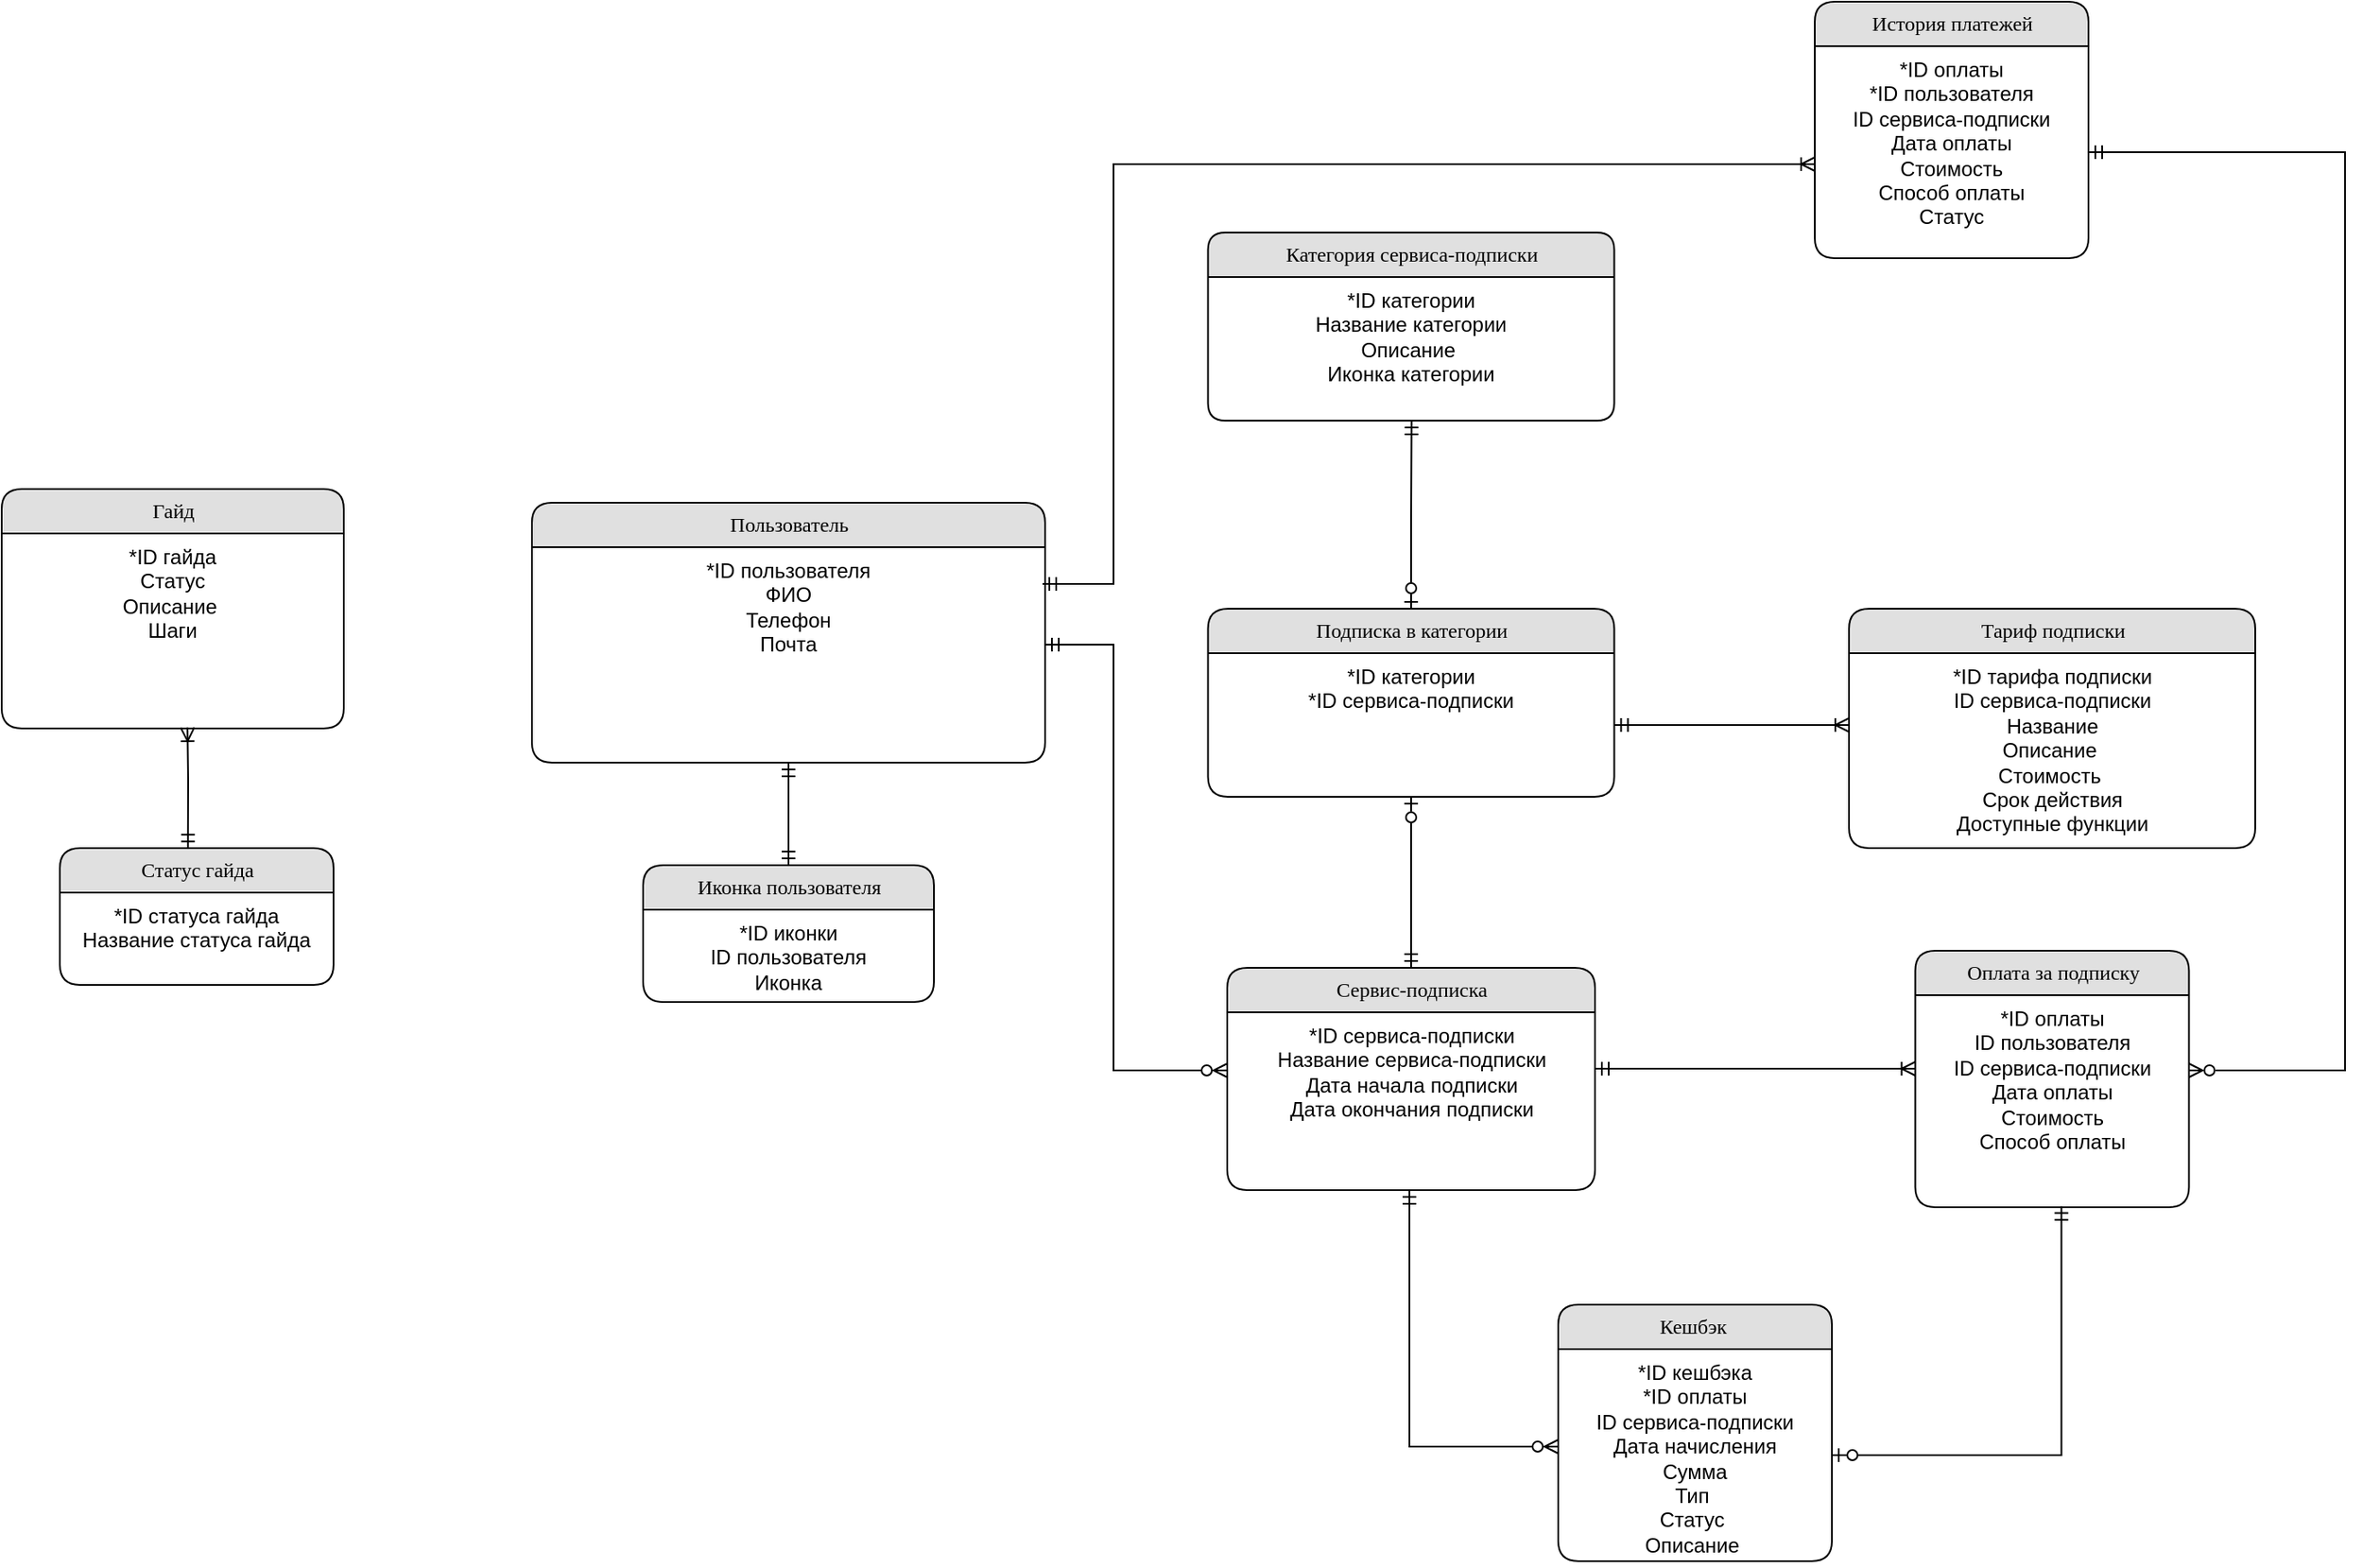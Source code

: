 <mxfile version="24.0.9" type="google">
  <diagram name="Page-1" id="52a04d89-c75d-2922-d76d-85b35f80e030">
    <mxGraphModel grid="1" page="1" gridSize="10" guides="1" tooltips="1" connect="1" arrows="1" fold="1" pageScale="1" pageWidth="1100" pageHeight="850" background="none" math="0" shadow="0">
      <root>
        <mxCell id="0" />
        <mxCell id="1" parent="0" />
        <mxCell id="IplcSYfX4HuObzcyPs9g-6" style="edgeStyle=orthogonalEdgeStyle;rounded=0;orthogonalLoop=1;jettySize=auto;html=1;endArrow=ERzeroToMany;endFill=0;startArrow=ERmandOne;startFill=0;" edge="1" parent="1" source="VMUjOcvSDwS60lh_P3KQ-3" target="VMUjOcvSDwS60lh_P3KQ-39">
          <mxGeometry relative="1" as="geometry">
            <Array as="points">
              <mxPoint x="-1470" y="651" />
              <mxPoint x="-1470" y="900" />
            </Array>
          </mxGeometry>
        </mxCell>
        <mxCell id="VMUjOcvSDwS60lh_P3KQ-2" value="Пользователь" style="swimlane;html=1;fontStyle=0;childLayout=stackLayout;horizontal=1;startSize=26;fillColor=#e0e0e0;horizontalStack=0;resizeParent=1;resizeLast=0;collapsible=1;marginBottom=0;swimlaneFillColor=#ffffff;align=center;rounded=1;shadow=0;comic=0;labelBackgroundColor=none;strokeWidth=1;fontFamily=Verdana;fontSize=12" vertex="1" parent="1">
          <mxGeometry x="-1810" y="568" width="300" height="152" as="geometry" />
        </mxCell>
        <mxCell id="VMUjOcvSDwS60lh_P3KQ-3" value="&lt;div&gt;&lt;span style=&quot;background-color: initial;&quot;&gt;*ID пользователя&lt;/span&gt;&lt;br&gt;&lt;/div&gt;&lt;div&gt;&lt;div&gt;&lt;div&gt;&lt;span style=&quot;background-color: initial;&quot;&gt;ФИО&lt;/span&gt;&lt;br&gt;&lt;/div&gt;&lt;div&gt;Телефон&lt;/div&gt;&lt;div&gt;&lt;/div&gt;Почта&lt;br&gt;&lt;/div&gt;&lt;div&gt;&lt;br&gt;&lt;/div&gt;&lt;/div&gt;" style="text;html=1;strokeColor=none;fillColor=none;spacingLeft=4;spacingRight=4;whiteSpace=wrap;overflow=hidden;rotatable=0;points=[[0,0.5],[1,0.5]];portConstraint=eastwest;align=center;" vertex="1" parent="VMUjOcvSDwS60lh_P3KQ-2">
          <mxGeometry y="26" width="300" height="114" as="geometry" />
        </mxCell>
        <mxCell id="UYUsmDu_dHbzzVYxeJM6-32" style="edgeStyle=orthogonalEdgeStyle;rounded=0;orthogonalLoop=1;jettySize=auto;html=1;entryX=0.5;entryY=0;entryDx=0;entryDy=0;endArrow=ERmandOne;endFill=0;startArrow=ERzeroToOne;startFill=0;exitX=0.5;exitY=1;exitDx=0;exitDy=0;" edge="1" parent="1" source="auot22H0DJ35VCvO6KB_-1" target="VMUjOcvSDwS60lh_P3KQ-38">
          <mxGeometry relative="1" as="geometry">
            <mxPoint x="-1283.5" y="774" as="targetPoint" />
            <mxPoint x="-1296" y="700" as="sourcePoint" />
            <Array as="points">
              <mxPoint x="-1296" y="740" />
            </Array>
          </mxGeometry>
        </mxCell>
        <mxCell id="VMUjOcvSDwS60lh_P3KQ-38" value="Сервис-подписка" style="swimlane;html=1;fontStyle=0;childLayout=stackLayout;horizontal=1;startSize=26;fillColor=#e0e0e0;horizontalStack=0;resizeParent=1;resizeLast=0;collapsible=1;marginBottom=0;swimlaneFillColor=#ffffff;align=center;rounded=1;shadow=0;comic=0;labelBackgroundColor=none;strokeWidth=1;fontFamily=Verdana;fontSize=12" vertex="1" parent="1">
          <mxGeometry x="-1403.5" y="840" width="215" height="130" as="geometry" />
        </mxCell>
        <mxCell id="VMUjOcvSDwS60lh_P3KQ-39" value="&lt;div&gt;*ID сервиса-подписки&lt;br&gt;&lt;/div&gt;&lt;div&gt;Название&amp;nbsp;&lt;span style=&quot;background-color: initial;&quot;&gt;сервиса-подписки&lt;/span&gt;&lt;/div&gt;&lt;div&gt;&lt;span style=&quot;background-color: initial;&quot;&gt;Дата начала подписки&lt;br&gt;Дата окончания подписки&lt;br&gt;&lt;/span&gt;&lt;/div&gt;" style="text;html=1;strokeColor=none;fillColor=none;spacingLeft=4;spacingRight=4;whiteSpace=wrap;overflow=hidden;rotatable=0;points=[[0,0.5],[1,0.5]];portConstraint=eastwest;align=center;" vertex="1" parent="VMUjOcvSDwS60lh_P3KQ-38">
          <mxGeometry y="26" width="215" height="104" as="geometry" />
        </mxCell>
        <mxCell id="UYUsmDu_dHbzzVYxeJM6-30" value="Категория сервиса-подписки" style="swimlane;html=1;fontStyle=0;childLayout=stackLayout;horizontal=1;startSize=26;fillColor=#e0e0e0;horizontalStack=0;resizeParent=1;resizeLast=0;collapsible=1;marginBottom=0;swimlaneFillColor=#ffffff;align=center;rounded=1;shadow=0;comic=0;labelBackgroundColor=none;strokeWidth=1;fontFamily=Verdana;fontSize=12;arcSize=13;" vertex="1" parent="1">
          <mxGeometry x="-1414.75" y="410" width="237.5" height="110" as="geometry" />
        </mxCell>
        <mxCell id="UYUsmDu_dHbzzVYxeJM6-31" value="&lt;div&gt;*ID категории&lt;br&gt;&lt;/div&gt;&lt;div&gt;Название категории&lt;br&gt;Описание&amp;nbsp;&lt;br&gt;Иконка категории&lt;/div&gt;" style="text;html=1;strokeColor=none;fillColor=none;spacingLeft=4;spacingRight=4;whiteSpace=wrap;overflow=hidden;rotatable=0;points=[[0,0.5],[1,0.5]];portConstraint=eastwest;align=center;" vertex="1" parent="UYUsmDu_dHbzzVYxeJM6-30">
          <mxGeometry y="26" width="237.5" height="84" as="geometry" />
        </mxCell>
        <mxCell id="IplcSYfX4HuObzcyPs9g-2" value="Оплата за подписку" style="swimlane;html=1;fontStyle=0;childLayout=stackLayout;horizontal=1;startSize=26;fillColor=#e0e0e0;horizontalStack=0;resizeParent=1;resizeLast=0;collapsible=1;marginBottom=0;swimlaneFillColor=#ffffff;align=center;rounded=1;shadow=0;comic=0;labelBackgroundColor=none;strokeWidth=1;fontFamily=Verdana;fontSize=12" vertex="1" parent="1">
          <mxGeometry x="-1001.25" y="830" width="160" height="150" as="geometry" />
        </mxCell>
        <mxCell id="IplcSYfX4HuObzcyPs9g-3" value="&lt;div&gt;*ID оплаты&lt;/div&gt;&lt;div&gt;ID пользователя&lt;br&gt;ID сервиса-подписки&lt;br&gt;&lt;/div&gt;&lt;div&gt;Дата оплаты&lt;br&gt;Стоимость&lt;/div&gt;&lt;div&gt;Способ оплаты&lt;br&gt;&lt;/div&gt;" style="text;html=1;strokeColor=none;fillColor=none;spacingLeft=4;spacingRight=4;whiteSpace=wrap;overflow=hidden;rotatable=0;points=[[0,0.5],[1,0.5]];portConstraint=eastwest;align=center;" vertex="1" parent="IplcSYfX4HuObzcyPs9g-2">
          <mxGeometry y="26" width="160" height="124" as="geometry" />
        </mxCell>
        <mxCell id="IplcSYfX4HuObzcyPs9g-44" style="edgeStyle=orthogonalEdgeStyle;rounded=0;orthogonalLoop=1;jettySize=auto;html=1;exitX=1;exitY=1;exitDx=0;exitDy=0;entryX=0;entryY=0.5;entryDx=0;entryDy=0;endArrow=ERzeroToOne;endFill=0;startArrow=ERmandOne;startFill=0;" edge="1" parent="1">
          <mxGeometry relative="1" as="geometry">
            <Array as="points">
              <mxPoint x="-20" y="-240" />
              <mxPoint x="-20" y="73" />
            </Array>
            <mxPoint x="580" y="73.0" as="targetPoint" />
          </mxGeometry>
        </mxCell>
        <mxCell id="UYUsmDu_dHbzzVYxeJM6-63" style="edgeStyle=orthogonalEdgeStyle;rounded=0;orthogonalLoop=1;jettySize=auto;html=1;endArrow=ERoneToMany;endFill=0;startArrow=ERmandOne;startFill=0;" edge="1" parent="1" target="IplcSYfX4HuObzcyPs9g-3">
          <mxGeometry relative="1" as="geometry">
            <mxPoint x="-1080" y="899" as="targetPoint" />
            <Array as="points">
              <mxPoint x="-1130" y="899" />
              <mxPoint x="-1130" y="899" />
            </Array>
            <mxPoint x="-1188.5" y="899" as="sourcePoint" />
          </mxGeometry>
        </mxCell>
        <mxCell id="7fU51wIvw3RtjEzGsphF-7" value="Гайд" style="swimlane;html=1;fontStyle=0;childLayout=stackLayout;horizontal=1;startSize=26;fillColor=#e0e0e0;horizontalStack=0;resizeParent=1;resizeLast=0;collapsible=1;marginBottom=0;swimlaneFillColor=#ffffff;align=center;rounded=1;shadow=0;comic=0;labelBackgroundColor=none;strokeWidth=1;fontFamily=Verdana;fontSize=12" vertex="1" parent="1">
          <mxGeometry x="-2120" y="560" width="200" height="140" as="geometry" />
        </mxCell>
        <mxCell id="7fU51wIvw3RtjEzGsphF-8" value="&lt;div&gt;*ID гайда&lt;/div&gt;&lt;div&gt;Статус&lt;/div&gt;&lt;div&gt;Описание&amp;nbsp;&lt;br&gt;Шаги&lt;/div&gt;" style="text;html=1;strokeColor=none;fillColor=none;spacingLeft=4;spacingRight=4;whiteSpace=wrap;overflow=hidden;rotatable=0;points=[[0,0.5],[1,0.5]];portConstraint=eastwest;align=center;" vertex="1" parent="7fU51wIvw3RtjEzGsphF-7">
          <mxGeometry y="26" width="200" height="114" as="geometry" />
        </mxCell>
        <mxCell id="LtTOZDhAuSzgClOw5bEQ-1" value="Иконка пользователя" style="swimlane;html=1;fontStyle=0;childLayout=stackLayout;horizontal=1;startSize=26;fillColor=#e0e0e0;horizontalStack=0;resizeParent=1;resizeLast=0;collapsible=1;marginBottom=0;swimlaneFillColor=#ffffff;align=center;rounded=1;shadow=0;comic=0;labelBackgroundColor=none;strokeWidth=1;fontFamily=Verdana;fontSize=12" vertex="1" parent="1">
          <mxGeometry x="-1745" y="780" width="170" height="80" as="geometry" />
        </mxCell>
        <mxCell id="LtTOZDhAuSzgClOw5bEQ-2" value="&lt;div&gt;*ID иконки&lt;br&gt;&lt;/div&gt;&lt;div&gt;ID пользователя&lt;br&gt;&lt;/div&gt;Иконка" style="text;html=1;strokeColor=none;fillColor=none;spacingLeft=4;spacingRight=4;whiteSpace=wrap;overflow=hidden;rotatable=0;points=[[0,0.5],[1,0.5]];portConstraint=eastwest;align=center;" vertex="1" parent="LtTOZDhAuSzgClOw5bEQ-1">
          <mxGeometry y="26" width="170" height="44" as="geometry" />
        </mxCell>
        <mxCell id="LtTOZDhAuSzgClOw5bEQ-3" style="edgeStyle=orthogonalEdgeStyle;rounded=0;orthogonalLoop=1;jettySize=auto;html=1;exitX=0.5;exitY=0;exitDx=0;exitDy=0;startArrow=ERmandOne;startFill=0;endArrow=ERmandOne;endFill=0;entryX=0.5;entryY=1;entryDx=0;entryDy=0;" edge="1" parent="1" source="LtTOZDhAuSzgClOw5bEQ-1" target="VMUjOcvSDwS60lh_P3KQ-2">
          <mxGeometry relative="1" as="geometry">
            <Array as="points" />
            <mxPoint x="-1830" y="978.95" as="sourcePoint" />
            <mxPoint x="-1680" y="789.998" as="targetPoint" />
          </mxGeometry>
        </mxCell>
        <mxCell id="5CxnjbTfTRqPmbVtHTDx-3" value="Статус гайда" style="swimlane;html=1;fontStyle=0;childLayout=stackLayout;horizontal=1;startSize=26;fillColor=#e0e0e0;horizontalStack=0;resizeParent=1;resizeLast=0;collapsible=1;marginBottom=0;swimlaneFillColor=#ffffff;align=center;rounded=1;shadow=0;comic=0;labelBackgroundColor=none;strokeWidth=1;fontFamily=Verdana;fontSize=12" vertex="1" parent="1">
          <mxGeometry x="-2086" y="770" width="160" height="80" as="geometry" />
        </mxCell>
        <mxCell id="5CxnjbTfTRqPmbVtHTDx-4" value="&lt;div&gt;*ID статуса гайда&lt;br&gt;&lt;/div&gt;&lt;div&gt;Название статуса гайда&lt;br&gt;&lt;/div&gt;&lt;div&gt;&lt;br&gt;&lt;/div&gt;" style="text;html=1;strokeColor=none;fillColor=none;spacingLeft=4;spacingRight=4;whiteSpace=wrap;overflow=hidden;rotatable=0;points=[[0,0.5],[1,0.5]];portConstraint=eastwest;align=center;" vertex="1" parent="5CxnjbTfTRqPmbVtHTDx-3">
          <mxGeometry y="26" width="160" height="54" as="geometry" />
        </mxCell>
        <mxCell id="5CxnjbTfTRqPmbVtHTDx-9" style="edgeStyle=orthogonalEdgeStyle;rounded=0;orthogonalLoop=1;jettySize=auto;html=1;exitX=0.468;exitY=0.002;exitDx=0;exitDy=0;startArrow=ERmandOne;startFill=0;endArrow=ERoneToMany;endFill=0;entryX=0.543;entryY=0.995;entryDx=0;entryDy=0;entryPerimeter=0;exitPerimeter=0;" edge="1" parent="1" source="5CxnjbTfTRqPmbVtHTDx-3" target="7fU51wIvw3RtjEzGsphF-8">
          <mxGeometry relative="1" as="geometry">
            <mxPoint x="-2150" y="730" as="targetPoint" />
            <Array as="points">
              <mxPoint x="-2011" y="760" />
              <mxPoint x="-2011" y="730" />
              <mxPoint x="-2011" y="730" />
            </Array>
          </mxGeometry>
        </mxCell>
        <mxCell id="yxnTssVyKaFoAnq63HTT-2" value="История платежей" style="swimlane;html=1;fontStyle=0;childLayout=stackLayout;horizontal=1;startSize=26;fillColor=#e0e0e0;horizontalStack=0;resizeParent=1;resizeLast=0;collapsible=1;marginBottom=0;swimlaneFillColor=#ffffff;align=center;rounded=1;shadow=0;comic=0;labelBackgroundColor=none;strokeWidth=1;fontFamily=Verdana;fontSize=12" vertex="1" parent="1">
          <mxGeometry x="-1060" y="275" width="160" height="150" as="geometry" />
        </mxCell>
        <mxCell id="yxnTssVyKaFoAnq63HTT-3" value="&lt;div&gt;*ID оплаты&lt;br&gt;&lt;div&gt;*ID пользователя&lt;/div&gt;ID сервиса-подписки&lt;br&gt;&lt;/div&gt;&lt;div&gt;&lt;span style=&quot;background-color: initial;&quot;&gt;Дата оплаты&lt;/span&gt;&lt;br&gt;&lt;/div&gt;&lt;div&gt;Стоимость&lt;br&gt;Способ оплаты&lt;/div&gt;&lt;div&gt;Статус&lt;br&gt;&lt;/div&gt;" style="text;html=1;strokeColor=none;fillColor=none;spacingLeft=4;spacingRight=4;whiteSpace=wrap;overflow=hidden;rotatable=0;points=[[0,0.5],[1,0.5]];portConstraint=eastwest;align=center;" vertex="1" parent="yxnTssVyKaFoAnq63HTT-2">
          <mxGeometry y="26" width="160" height="124" as="geometry" />
        </mxCell>
        <mxCell id="yxnTssVyKaFoAnq63HTT-4" style="edgeStyle=orthogonalEdgeStyle;rounded=0;orthogonalLoop=1;jettySize=auto;html=1;endArrow=ERmandOne;endFill=0;startArrow=ERoneToMany;startFill=0;entryX=0.995;entryY=0.189;entryDx=0;entryDy=0;entryPerimeter=0;" edge="1" parent="1" source="yxnTssVyKaFoAnq63HTT-3" target="VMUjOcvSDwS60lh_P3KQ-3">
          <mxGeometry relative="1" as="geometry">
            <Array as="points">
              <mxPoint x="-1470" y="370" />
              <mxPoint x="-1470" y="616" />
            </Array>
            <mxPoint x="-812" y="816.5" as="sourcePoint" />
            <mxPoint x="-1660" y="560" as="targetPoint" />
          </mxGeometry>
        </mxCell>
        <mxCell id="yxnTssVyKaFoAnq63HTT-10" style="edgeStyle=orthogonalEdgeStyle;rounded=0;orthogonalLoop=1;jettySize=auto;html=1;entryX=1;entryY=0.5;entryDx=0;entryDy=0;startArrow=ERzeroToMany;startFill=0;endArrow=ERmandOne;endFill=0;" edge="1" parent="1" source="IplcSYfX4HuObzcyPs9g-3" target="yxnTssVyKaFoAnq63HTT-3">
          <mxGeometry relative="1" as="geometry">
            <Array as="points">
              <mxPoint x="-750" y="900" />
              <mxPoint x="-750" y="363" />
            </Array>
          </mxGeometry>
        </mxCell>
        <mxCell id="yxnTssVyKaFoAnq63HTT-11" value="Кешбэк&amp;nbsp;" style="swimlane;html=1;fontStyle=0;childLayout=stackLayout;horizontal=1;startSize=26;fillColor=#e0e0e0;horizontalStack=0;resizeParent=1;resizeLast=0;collapsible=1;marginBottom=0;swimlaneFillColor=#ffffff;align=center;rounded=1;shadow=0;comic=0;labelBackgroundColor=none;strokeWidth=1;fontFamily=Verdana;fontSize=12" vertex="1" parent="1">
          <mxGeometry x="-1210" y="1037" width="160" height="150" as="geometry" />
        </mxCell>
        <mxCell id="yxnTssVyKaFoAnq63HTT-12" value="&lt;div&gt;*ID кешбэка&lt;br&gt;&lt;div&gt;*ID оплаты&lt;/div&gt;ID сервиса-подписки&lt;br&gt;&lt;/div&gt;&lt;div&gt;&lt;span style=&quot;background-color: initial;&quot;&gt;Дата начисления&lt;/span&gt;&lt;br&gt;&lt;/div&gt;&lt;div&gt;Сумма&lt;/div&gt;&lt;div&gt;Тип&amp;nbsp;&lt;br&gt;Статус&amp;nbsp;&lt;br&gt;Описание&amp;nbsp;&lt;/div&gt;" style="text;html=1;strokeColor=none;fillColor=none;spacingLeft=4;spacingRight=4;whiteSpace=wrap;overflow=hidden;rotatable=0;points=[[0,0.5],[1,0.5]];portConstraint=eastwest;align=center;" vertex="1" parent="yxnTssVyKaFoAnq63HTT-11">
          <mxGeometry y="26" width="160" height="124" as="geometry" />
        </mxCell>
        <mxCell id="yxnTssVyKaFoAnq63HTT-13" style="edgeStyle=orthogonalEdgeStyle;rounded=0;orthogonalLoop=1;jettySize=auto;html=1;entryX=0.534;entryY=0.995;entryDx=0;entryDy=0;entryPerimeter=0;startArrow=ERzeroToOne;startFill=0;endArrow=ERmandOne;endFill=0;" edge="1" parent="1" source="yxnTssVyKaFoAnq63HTT-12" target="IplcSYfX4HuObzcyPs9g-3">
          <mxGeometry relative="1" as="geometry" />
        </mxCell>
        <mxCell id="yxnTssVyKaFoAnq63HTT-14" style="edgeStyle=orthogonalEdgeStyle;rounded=0;orthogonalLoop=1;jettySize=auto;html=1;startArrow=ERzeroToMany;startFill=0;endArrow=ERmandOne;endFill=0;" edge="1" parent="1" source="yxnTssVyKaFoAnq63HTT-12" target="VMUjOcvSDwS60lh_P3KQ-39">
          <mxGeometry relative="1" as="geometry">
            <Array as="points">
              <mxPoint x="-1297" y="1120" />
            </Array>
          </mxGeometry>
        </mxCell>
        <mxCell id="auot22H0DJ35VCvO6KB_-3" style="edgeStyle=orthogonalEdgeStyle;rounded=0;orthogonalLoop=1;jettySize=auto;html=1;exitX=0.5;exitY=0;exitDx=0;exitDy=0;startArrow=ERzeroToOne;startFill=0;endArrow=ERmandOne;endFill=0;" edge="1" parent="1" source="auot22H0DJ35VCvO6KB_-1">
          <mxGeometry relative="1" as="geometry">
            <mxPoint x="-1295.727" y="520.0" as="targetPoint" />
          </mxGeometry>
        </mxCell>
        <mxCell id="auot22H0DJ35VCvO6KB_-1" value="Подписка в категории" style="swimlane;html=1;fontStyle=0;childLayout=stackLayout;horizontal=1;startSize=26;fillColor=#e0e0e0;horizontalStack=0;resizeParent=1;resizeLast=0;collapsible=1;marginBottom=0;swimlaneFillColor=#ffffff;align=center;rounded=1;shadow=0;comic=0;labelBackgroundColor=none;strokeWidth=1;fontFamily=Verdana;fontSize=12" vertex="1" parent="1">
          <mxGeometry x="-1414.75" y="630" width="237.5" height="110" as="geometry" />
        </mxCell>
        <mxCell id="auot22H0DJ35VCvO6KB_-2" value="&lt;div&gt;*ID категории&lt;br&gt;&lt;/div&gt;&lt;div&gt;*ID сервиса-подписки&lt;br&gt;&lt;/div&gt;" style="text;html=1;strokeColor=none;fillColor=none;spacingLeft=4;spacingRight=4;whiteSpace=wrap;overflow=hidden;rotatable=0;points=[[0,0.5],[1,0.5]];portConstraint=eastwest;align=center;" vertex="1" parent="auot22H0DJ35VCvO6KB_-1">
          <mxGeometry y="26" width="237.5" height="84" as="geometry" />
        </mxCell>
        <mxCell id="auot22H0DJ35VCvO6KB_-5" value="Тариф подписки" style="swimlane;html=1;fontStyle=0;childLayout=stackLayout;horizontal=1;startSize=26;fillColor=#e0e0e0;horizontalStack=0;resizeParent=1;resizeLast=0;collapsible=1;marginBottom=0;swimlaneFillColor=#ffffff;align=center;rounded=1;shadow=0;comic=0;labelBackgroundColor=none;strokeWidth=1;fontFamily=Verdana;fontSize=12" vertex="1" parent="1">
          <mxGeometry x="-1040" y="630" width="237.5" height="140" as="geometry" />
        </mxCell>
        <mxCell id="auot22H0DJ35VCvO6KB_-6" value="&lt;div&gt;*ID тарифа подписки&lt;br&gt;&lt;/div&gt;&lt;div&gt;ID сервиса-подписки&lt;br&gt;Название&lt;br&gt;&lt;/div&gt;&lt;div&gt;Описание&amp;nbsp;&lt;/div&gt;&lt;div&gt;Стоимость&amp;nbsp;&lt;br&gt;Срок действия&lt;br&gt;Доступные функции&lt;/div&gt;" style="text;html=1;strokeColor=none;fillColor=none;spacingLeft=4;spacingRight=4;whiteSpace=wrap;overflow=hidden;rotatable=0;points=[[0,0.5],[1,0.5]];portConstraint=eastwest;align=center;" vertex="1" parent="auot22H0DJ35VCvO6KB_-5">
          <mxGeometry y="26" width="237.5" height="114" as="geometry" />
        </mxCell>
        <mxCell id="auot22H0DJ35VCvO6KB_-8" style="edgeStyle=orthogonalEdgeStyle;rounded=0;orthogonalLoop=1;jettySize=auto;html=1;exitX=1;exitY=0.5;exitDx=0;exitDy=0;endArrow=ERoneToMany;endFill=0;startArrow=ERmandOne;startFill=0;" edge="1" parent="1" source="auot22H0DJ35VCvO6KB_-2" target="auot22H0DJ35VCvO6KB_-6">
          <mxGeometry relative="1" as="geometry">
            <Array as="points">
              <mxPoint x="-1070" y="698" />
              <mxPoint x="-1070" y="698" />
            </Array>
          </mxGeometry>
        </mxCell>
      </root>
    </mxGraphModel>
  </diagram>
</mxfile>
